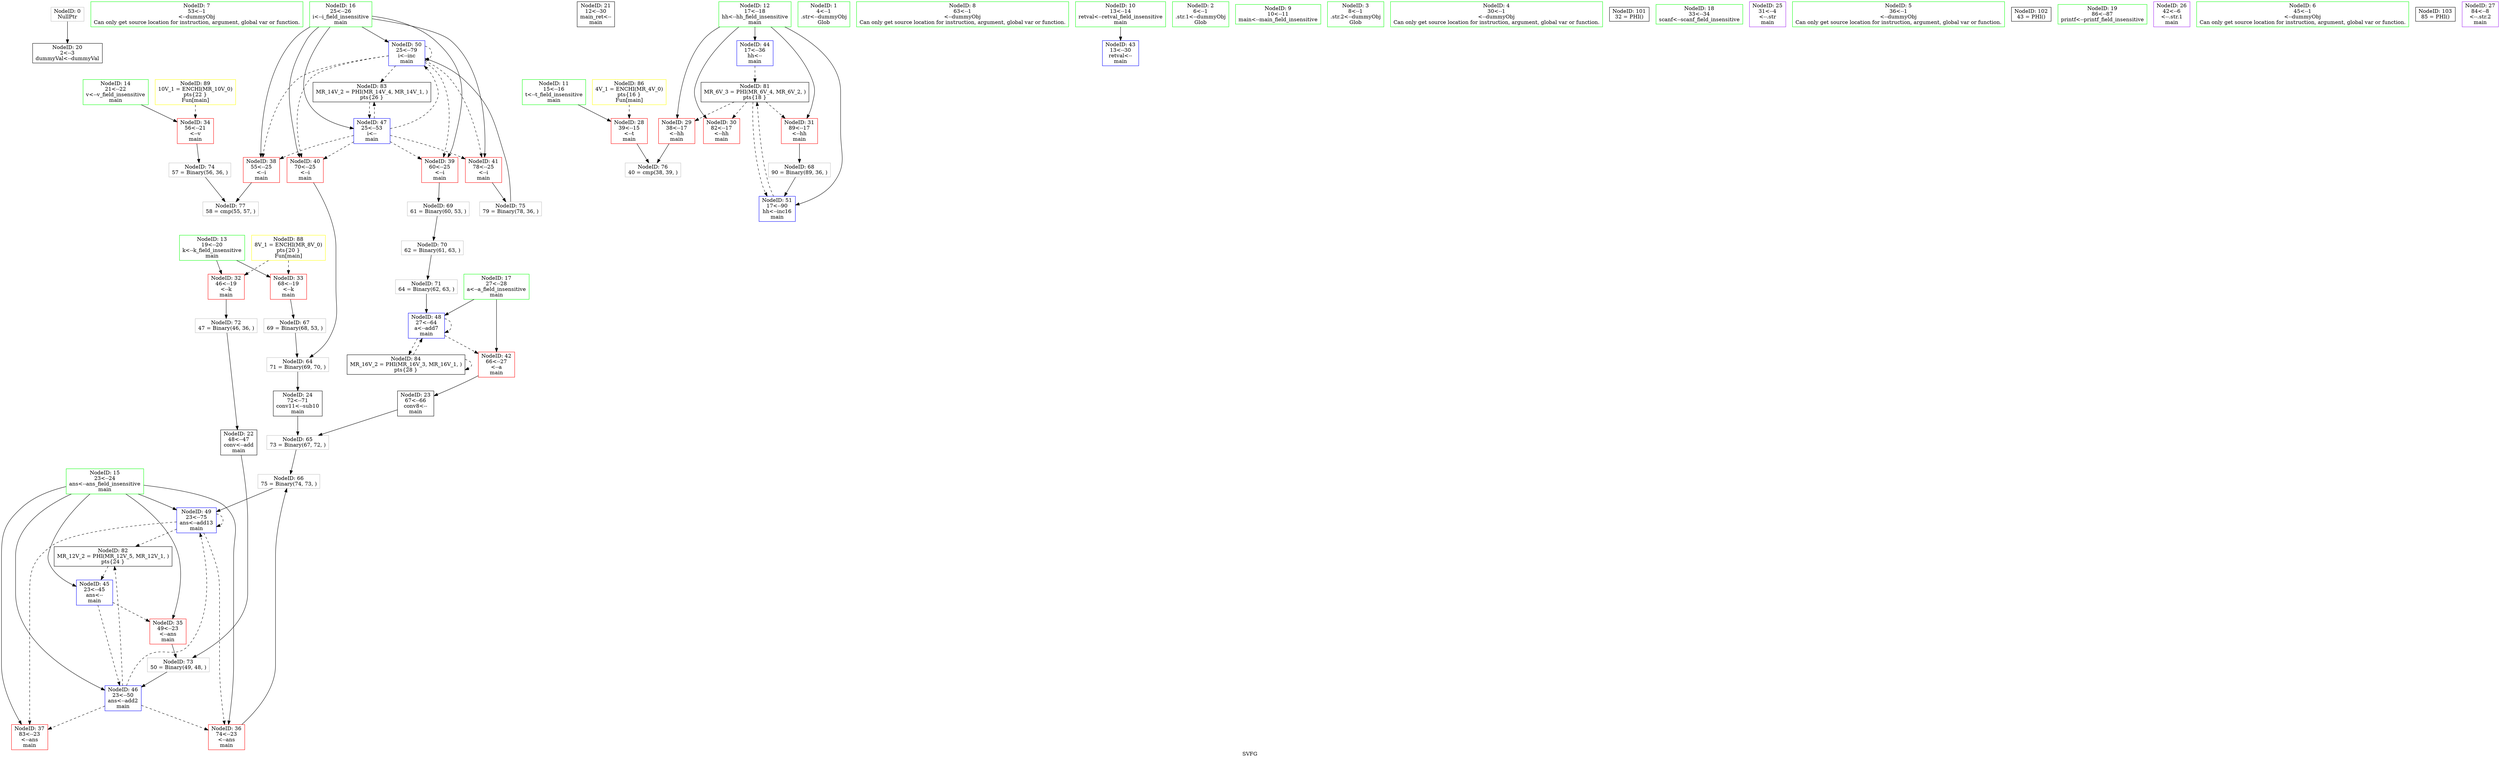 digraph "SVFG" {
	label="SVFG";

	Node0x56044218bb00 [shape=record,color=grey,label="{NodeID: 0\nNullPtr}"];
	Node0x56044218bb00 -> Node0x56044219ec40[style=solid];
	Node0x56044218bcb0 [shape=record,color=green,label="{NodeID: 7\n53\<--1\n\<--dummyObj\nCan only get source location for instruction, argument, global var or function.}"];
	Node0x56044219e730 [shape=record,color=green,label="{NodeID: 14\n21\<--22\nv\<--v_field_insensitive\nmain\n}"];
	Node0x56044219e730 -> Node0x56044219f7d0[style=solid];
	Node0x56044219ed40 [shape=record,color=black,label="{NodeID: 21\n12\<--30\nmain_ret\<--\nmain\n}"];
	Node0x56044219f2f0 [shape=record,color=red,label="{NodeID: 28\n39\<--15\n\<--t\nmain\n}"];
	Node0x56044219f2f0 -> Node0x5604421a3590[style=solid];
	Node0x56044219f8a0 [shape=record,color=red,label="{NodeID: 35\n49\<--23\n\<--ans\nmain\n}"];
	Node0x56044219f8a0 -> Node0x5604421a3110[style=solid];
	Node0x56044219fe50 [shape=record,color=red,label="{NodeID: 42\n66\<--27\n\<--a\nmain\n}"];
	Node0x56044219fe50 -> Node0x56044219eee0[style=solid];
	Node0x5604421a0c10 [shape=record,color=blue,label="{NodeID: 49\n23\<--75\nans\<--add13\nmain\n}"];
	Node0x5604421a0c10 -> Node0x56044219f970[style=dashed];
	Node0x5604421a0c10 -> Node0x56044219fa40[style=dashed];
	Node0x5604421a0c10 -> Node0x5604421a0c10[style=dashed];
	Node0x5604421a0c10 -> Node0x5604421a7260[style=dashed];
	Node0x5604421a2c90 [shape=record,color=grey,label="{NodeID: 70\n62 = Binary(61, 63, )\n}"];
	Node0x5604421a2c90 -> Node0x5604421a2e10[style=solid];
	Node0x5604421a3710 [shape=record,color=grey,label="{NodeID: 77\n58 = cmp(55, 57, )\n}"];
	Node0x5604421a7c60 [shape=record,color=black,label="{NodeID: 84\nMR_16V_2 = PHI(MR_16V_3, MR_16V_1, )\npts\{28 \}\n}"];
	Node0x5604421a7c60 -> Node0x5604421a0b40[style=dashed];
	Node0x5604421a7c60 -> Node0x5604421a7c60[style=dashed];
	Node0x56044218a8a0 [shape=record,color=green,label="{NodeID: 1\n4\<--1\n.str\<--dummyObj\nGlob }"];
	Node0x56044218bd40 [shape=record,color=green,label="{NodeID: 8\n63\<--1\n\<--dummyObj\nCan only get source location for instruction, argument, global var or function.}"];
	Node0x56044219e800 [shape=record,color=green,label="{NodeID: 15\n23\<--24\nans\<--ans_field_insensitive\nmain\n}"];
	Node0x56044219e800 -> Node0x56044219f8a0[style=solid];
	Node0x56044219e800 -> Node0x56044219f970[style=solid];
	Node0x56044219e800 -> Node0x56044219fa40[style=solid];
	Node0x56044219e800 -> Node0x5604421a00c0[style=solid];
	Node0x56044219e800 -> Node0x5604421a0190[style=solid];
	Node0x56044219e800 -> Node0x5604421a0c10[style=solid];
	Node0x56044219ee10 [shape=record,color=black,label="{NodeID: 22\n48\<--47\nconv\<--add\nmain\n}"];
	Node0x56044219ee10 -> Node0x5604421a3110[style=solid];
	Node0x56044219f3c0 [shape=record,color=red,label="{NodeID: 29\n38\<--17\n\<--hh\nmain\n}"];
	Node0x56044219f3c0 -> Node0x5604421a3590[style=solid];
	Node0x56044219f970 [shape=record,color=red,label="{NodeID: 36\n74\<--23\n\<--ans\nmain\n}"];
	Node0x56044219f970 -> Node0x5604421a2690[style=solid];
	Node0x56044219ff20 [shape=record,color=blue,label="{NodeID: 43\n13\<--30\nretval\<--\nmain\n}"];
	Node0x5604421a0ce0 [shape=record,color=blue,label="{NodeID: 50\n25\<--79\ni\<--inc\nmain\n}"];
	Node0x5604421a0ce0 -> Node0x56044219fb10[style=dashed];
	Node0x5604421a0ce0 -> Node0x56044219fbe0[style=dashed];
	Node0x5604421a0ce0 -> Node0x56044219fcb0[style=dashed];
	Node0x5604421a0ce0 -> Node0x56044219fd80[style=dashed];
	Node0x5604421a0ce0 -> Node0x5604421a0ce0[style=dashed];
	Node0x5604421a0ce0 -> Node0x5604421a7760[style=dashed];
	Node0x5604421a1b80 [shape=record,color=grey,label="{NodeID: 64\n71 = Binary(69, 70, )\n}"];
	Node0x5604421a1b80 -> Node0x56044219efb0[style=solid];
	Node0x5604421a2e10 [shape=record,color=grey,label="{NodeID: 71\n64 = Binary(62, 63, )\n}"];
	Node0x5604421a2e10 -> Node0x5604421a0b40[style=solid];
	Node0x56044218ad70 [shape=record,color=green,label="{NodeID: 2\n6\<--1\n.str.1\<--dummyObj\nGlob }"];
	Node0x56044219e360 [shape=record,color=green,label="{NodeID: 9\n10\<--11\nmain\<--main_field_insensitive\n}"];
	Node0x56044219e8d0 [shape=record,color=green,label="{NodeID: 16\n25\<--26\ni\<--i_field_insensitive\nmain\n}"];
	Node0x56044219e8d0 -> Node0x56044219fb10[style=solid];
	Node0x56044219e8d0 -> Node0x56044219fbe0[style=solid];
	Node0x56044219e8d0 -> Node0x56044219fcb0[style=solid];
	Node0x56044219e8d0 -> Node0x56044219fd80[style=solid];
	Node0x56044219e8d0 -> Node0x5604421a0260[style=solid];
	Node0x56044219e8d0 -> Node0x5604421a0ce0[style=solid];
	Node0x56044219eee0 [shape=record,color=black,label="{NodeID: 23\n67\<--66\nconv8\<--\nmain\n}"];
	Node0x56044219eee0 -> Node0x5604421a1d00[style=solid];
	Node0x56044219f490 [shape=record,color=red,label="{NodeID: 30\n82\<--17\n\<--hh\nmain\n}"];
	Node0x56044219fa40 [shape=record,color=red,label="{NodeID: 37\n83\<--23\n\<--ans\nmain\n}"];
	Node0x56044219fff0 [shape=record,color=blue,label="{NodeID: 44\n17\<--36\nhh\<--\nmain\n}"];
	Node0x56044219fff0 -> Node0x5604421a6d60[style=dashed];
	Node0x5604421a0db0 [shape=record,color=blue,label="{NodeID: 51\n17\<--90\nhh\<--inc16\nmain\n}"];
	Node0x5604421a0db0 -> Node0x5604421a6d60[style=dashed];
	Node0x5604421a1d00 [shape=record,color=grey,label="{NodeID: 65\n73 = Binary(67, 72, )\n}"];
	Node0x5604421a1d00 -> Node0x5604421a2690[style=solid];
	Node0x5604421a2f90 [shape=record,color=grey,label="{NodeID: 72\n47 = Binary(46, 36, )\n}"];
	Node0x5604421a2f90 -> Node0x56044219ee10[style=solid];
	Node0x5604421a8c80 [shape=record,color=yellow,style=double,label="{NodeID: 86\n4V_1 = ENCHI(MR_4V_0)\npts\{16 \}\nFun[main]}"];
	Node0x5604421a8c80 -> Node0x56044219f2f0[style=dashed];
	Node0x56044219d870 [shape=record,color=green,label="{NodeID: 3\n8\<--1\n.str.2\<--dummyObj\nGlob }"];
	Node0x56044219e3f0 [shape=record,color=green,label="{NodeID: 10\n13\<--14\nretval\<--retval_field_insensitive\nmain\n}"];
	Node0x56044219e3f0 -> Node0x56044219ff20[style=solid];
	Node0x56044219e9a0 [shape=record,color=green,label="{NodeID: 17\n27\<--28\na\<--a_field_insensitive\nmain\n}"];
	Node0x56044219e9a0 -> Node0x56044219fe50[style=solid];
	Node0x56044219e9a0 -> Node0x5604421a0b40[style=solid];
	Node0x56044219efb0 [shape=record,color=black,label="{NodeID: 24\n72\<--71\nconv11\<--sub10\nmain\n}"];
	Node0x56044219efb0 -> Node0x5604421a1d00[style=solid];
	Node0x56044219f560 [shape=record,color=red,label="{NodeID: 31\n89\<--17\n\<--hh\nmain\n}"];
	Node0x56044219f560 -> Node0x5604421a2990[style=solid];
	Node0x56044219fb10 [shape=record,color=red,label="{NodeID: 38\n55\<--25\n\<--i\nmain\n}"];
	Node0x56044219fb10 -> Node0x5604421a3710[style=solid];
	Node0x5604421a00c0 [shape=record,color=blue,label="{NodeID: 45\n23\<--45\nans\<--\nmain\n}"];
	Node0x5604421a00c0 -> Node0x56044219f8a0[style=dashed];
	Node0x5604421a00c0 -> Node0x5604421a0190[style=dashed];
	Node0x5604421a2690 [shape=record,color=grey,label="{NodeID: 66\n75 = Binary(74, 73, )\n}"];
	Node0x5604421a2690 -> Node0x5604421a0c10[style=solid];
	Node0x5604421a3110 [shape=record,color=grey,label="{NodeID: 73\n50 = Binary(49, 48, )\n}"];
	Node0x5604421a3110 -> Node0x5604421a0190[style=solid];
	Node0x56044219d900 [shape=record,color=green,label="{NodeID: 4\n30\<--1\n\<--dummyObj\nCan only get source location for instruction, argument, global var or function.}"];
	Node0x56044219e4c0 [shape=record,color=green,label="{NodeID: 11\n15\<--16\nt\<--t_field_insensitive\nmain\n}"];
	Node0x56044219e4c0 -> Node0x56044219f2f0[style=solid];
	Node0x560442097810 [shape=record,color=black,label="{NodeID: 101\n32 = PHI()\n}"];
	Node0x56044219ea70 [shape=record,color=green,label="{NodeID: 18\n33\<--34\nscanf\<--scanf_field_insensitive\n}"];
	Node0x56044219f080 [shape=record,color=purple,label="{NodeID: 25\n31\<--4\n\<--.str\nmain\n}"];
	Node0x56044219f630 [shape=record,color=red,label="{NodeID: 32\n46\<--19\n\<--k\nmain\n}"];
	Node0x56044219f630 -> Node0x5604421a2f90[style=solid];
	Node0x56044219fbe0 [shape=record,color=red,label="{NodeID: 39\n60\<--25\n\<--i\nmain\n}"];
	Node0x56044219fbe0 -> Node0x5604421a2b10[style=solid];
	Node0x5604421a0190 [shape=record,color=blue,label="{NodeID: 46\n23\<--50\nans\<--add2\nmain\n}"];
	Node0x5604421a0190 -> Node0x56044219f970[style=dashed];
	Node0x5604421a0190 -> Node0x56044219fa40[style=dashed];
	Node0x5604421a0190 -> Node0x5604421a0c10[style=dashed];
	Node0x5604421a0190 -> Node0x5604421a7260[style=dashed];
	Node0x5604421a2810 [shape=record,color=grey,label="{NodeID: 67\n69 = Binary(68, 53, )\n}"];
	Node0x5604421a2810 -> Node0x5604421a1b80[style=solid];
	Node0x5604421a3290 [shape=record,color=grey,label="{NodeID: 74\n57 = Binary(56, 36, )\n}"];
	Node0x5604421a3290 -> Node0x5604421a3710[style=solid];
	Node0x5604421a6d60 [shape=record,color=black,label="{NodeID: 81\nMR_6V_3 = PHI(MR_6V_4, MR_6V_2, )\npts\{18 \}\n}"];
	Node0x5604421a6d60 -> Node0x56044219f3c0[style=dashed];
	Node0x5604421a6d60 -> Node0x56044219f490[style=dashed];
	Node0x5604421a6d60 -> Node0x56044219f560[style=dashed];
	Node0x5604421a6d60 -> Node0x5604421a0db0[style=dashed];
	Node0x5604421a8e40 [shape=record,color=yellow,style=double,label="{NodeID: 88\n8V_1 = ENCHI(MR_8V_0)\npts\{20 \}\nFun[main]}"];
	Node0x5604421a8e40 -> Node0x56044219f630[style=dashed];
	Node0x5604421a8e40 -> Node0x56044219f700[style=dashed];
	Node0x56044218bb90 [shape=record,color=green,label="{NodeID: 5\n36\<--1\n\<--dummyObj\nCan only get source location for instruction, argument, global var or function.}"];
	Node0x56044219e590 [shape=record,color=green,label="{NodeID: 12\n17\<--18\nhh\<--hh_field_insensitive\nmain\n}"];
	Node0x56044219e590 -> Node0x56044219f3c0[style=solid];
	Node0x56044219e590 -> Node0x56044219f490[style=solid];
	Node0x56044219e590 -> Node0x56044219f560[style=solid];
	Node0x56044219e590 -> Node0x56044219fff0[style=solid];
	Node0x56044219e590 -> Node0x5604421a0db0[style=solid];
	Node0x5604421ae260 [shape=record,color=black,label="{NodeID: 102\n43 = PHI()\n}"];
	Node0x56044219eb40 [shape=record,color=green,label="{NodeID: 19\n86\<--87\nprintf\<--printf_field_insensitive\n}"];
	Node0x56044219f150 [shape=record,color=purple,label="{NodeID: 26\n42\<--6\n\<--.str.1\nmain\n}"];
	Node0x56044219f700 [shape=record,color=red,label="{NodeID: 33\n68\<--19\n\<--k\nmain\n}"];
	Node0x56044219f700 -> Node0x5604421a2810[style=solid];
	Node0x56044219fcb0 [shape=record,color=red,label="{NodeID: 40\n70\<--25\n\<--i\nmain\n}"];
	Node0x56044219fcb0 -> Node0x5604421a1b80[style=solid];
	Node0x5604421a0260 [shape=record,color=blue,label="{NodeID: 47\n25\<--53\ni\<--\nmain\n}"];
	Node0x5604421a0260 -> Node0x56044219fb10[style=dashed];
	Node0x5604421a0260 -> Node0x56044219fbe0[style=dashed];
	Node0x5604421a0260 -> Node0x56044219fcb0[style=dashed];
	Node0x5604421a0260 -> Node0x56044219fd80[style=dashed];
	Node0x5604421a0260 -> Node0x5604421a0ce0[style=dashed];
	Node0x5604421a0260 -> Node0x5604421a7760[style=dashed];
	Node0x5604421a2990 [shape=record,color=grey,label="{NodeID: 68\n90 = Binary(89, 36, )\n}"];
	Node0x5604421a2990 -> Node0x5604421a0db0[style=solid];
	Node0x5604421a3410 [shape=record,color=grey,label="{NodeID: 75\n79 = Binary(78, 36, )\n}"];
	Node0x5604421a3410 -> Node0x5604421a0ce0[style=solid];
	Node0x5604421a7260 [shape=record,color=black,label="{NodeID: 82\nMR_12V_2 = PHI(MR_12V_5, MR_12V_1, )\npts\{24 \}\n}"];
	Node0x5604421a7260 -> Node0x5604421a00c0[style=dashed];
	Node0x5604421a8f20 [shape=record,color=yellow,style=double,label="{NodeID: 89\n10V_1 = ENCHI(MR_10V_0)\npts\{22 \}\nFun[main]}"];
	Node0x5604421a8f20 -> Node0x56044219f7d0[style=dashed];
	Node0x56044218bc20 [shape=record,color=green,label="{NodeID: 6\n45\<--1\n\<--dummyObj\nCan only get source location for instruction, argument, global var or function.}"];
	Node0x56044219e660 [shape=record,color=green,label="{NodeID: 13\n19\<--20\nk\<--k_field_insensitive\nmain\n}"];
	Node0x56044219e660 -> Node0x56044219f630[style=solid];
	Node0x56044219e660 -> Node0x56044219f700[style=solid];
	Node0x5604421ae360 [shape=record,color=black,label="{NodeID: 103\n85 = PHI()\n}"];
	Node0x56044219ec40 [shape=record,color=black,label="{NodeID: 20\n2\<--3\ndummyVal\<--dummyVal\n}"];
	Node0x56044219f220 [shape=record,color=purple,label="{NodeID: 27\n84\<--8\n\<--.str.2\nmain\n}"];
	Node0x56044219f7d0 [shape=record,color=red,label="{NodeID: 34\n56\<--21\n\<--v\nmain\n}"];
	Node0x56044219f7d0 -> Node0x5604421a3290[style=solid];
	Node0x56044219fd80 [shape=record,color=red,label="{NodeID: 41\n78\<--25\n\<--i\nmain\n}"];
	Node0x56044219fd80 -> Node0x5604421a3410[style=solid];
	Node0x5604421a0b40 [shape=record,color=blue,label="{NodeID: 48\n27\<--64\na\<--add7\nmain\n}"];
	Node0x5604421a0b40 -> Node0x56044219fe50[style=dashed];
	Node0x5604421a0b40 -> Node0x5604421a0b40[style=dashed];
	Node0x5604421a0b40 -> Node0x5604421a7c60[style=dashed];
	Node0x5604421a2b10 [shape=record,color=grey,label="{NodeID: 69\n61 = Binary(60, 53, )\n}"];
	Node0x5604421a2b10 -> Node0x5604421a2c90[style=solid];
	Node0x5604421a3590 [shape=record,color=grey,label="{NodeID: 76\n40 = cmp(38, 39, )\n}"];
	Node0x5604421a7760 [shape=record,color=black,label="{NodeID: 83\nMR_14V_2 = PHI(MR_14V_4, MR_14V_1, )\npts\{26 \}\n}"];
	Node0x5604421a7760 -> Node0x5604421a0260[style=dashed];
}
